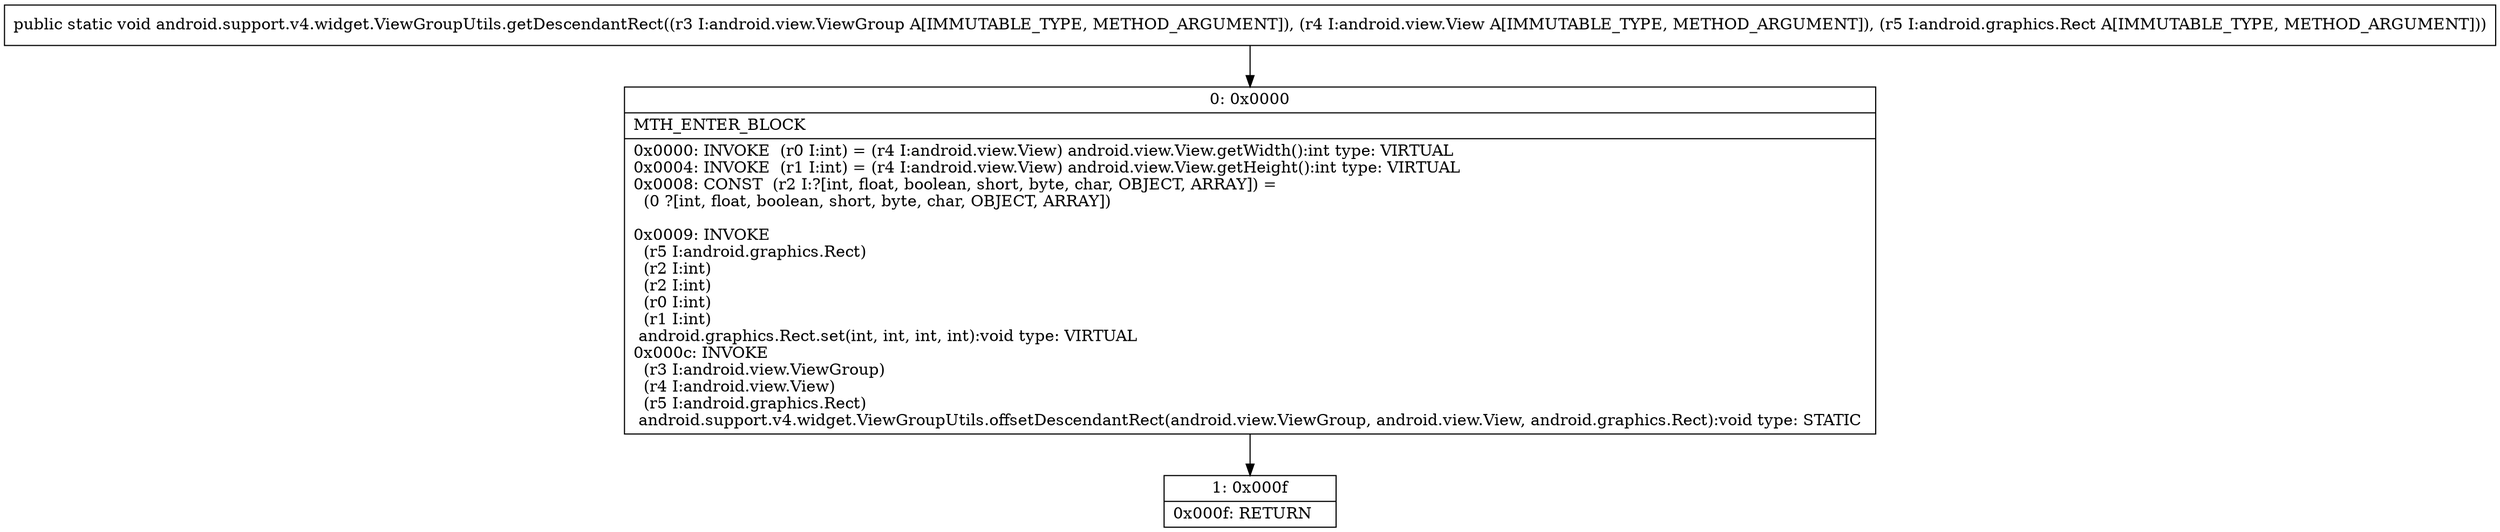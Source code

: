 digraph "CFG forandroid.support.v4.widget.ViewGroupUtils.getDescendantRect(Landroid\/view\/ViewGroup;Landroid\/view\/View;Landroid\/graphics\/Rect;)V" {
Node_0 [shape=record,label="{0\:\ 0x0000|MTH_ENTER_BLOCK\l|0x0000: INVOKE  (r0 I:int) = (r4 I:android.view.View) android.view.View.getWidth():int type: VIRTUAL \l0x0004: INVOKE  (r1 I:int) = (r4 I:android.view.View) android.view.View.getHeight():int type: VIRTUAL \l0x0008: CONST  (r2 I:?[int, float, boolean, short, byte, char, OBJECT, ARRAY]) = \l  (0 ?[int, float, boolean, short, byte, char, OBJECT, ARRAY])\l \l0x0009: INVOKE  \l  (r5 I:android.graphics.Rect)\l  (r2 I:int)\l  (r2 I:int)\l  (r0 I:int)\l  (r1 I:int)\l android.graphics.Rect.set(int, int, int, int):void type: VIRTUAL \l0x000c: INVOKE  \l  (r3 I:android.view.ViewGroup)\l  (r4 I:android.view.View)\l  (r5 I:android.graphics.Rect)\l android.support.v4.widget.ViewGroupUtils.offsetDescendantRect(android.view.ViewGroup, android.view.View, android.graphics.Rect):void type: STATIC \l}"];
Node_1 [shape=record,label="{1\:\ 0x000f|0x000f: RETURN   \l}"];
MethodNode[shape=record,label="{public static void android.support.v4.widget.ViewGroupUtils.getDescendantRect((r3 I:android.view.ViewGroup A[IMMUTABLE_TYPE, METHOD_ARGUMENT]), (r4 I:android.view.View A[IMMUTABLE_TYPE, METHOD_ARGUMENT]), (r5 I:android.graphics.Rect A[IMMUTABLE_TYPE, METHOD_ARGUMENT])) }"];
MethodNode -> Node_0;
Node_0 -> Node_1;
}

